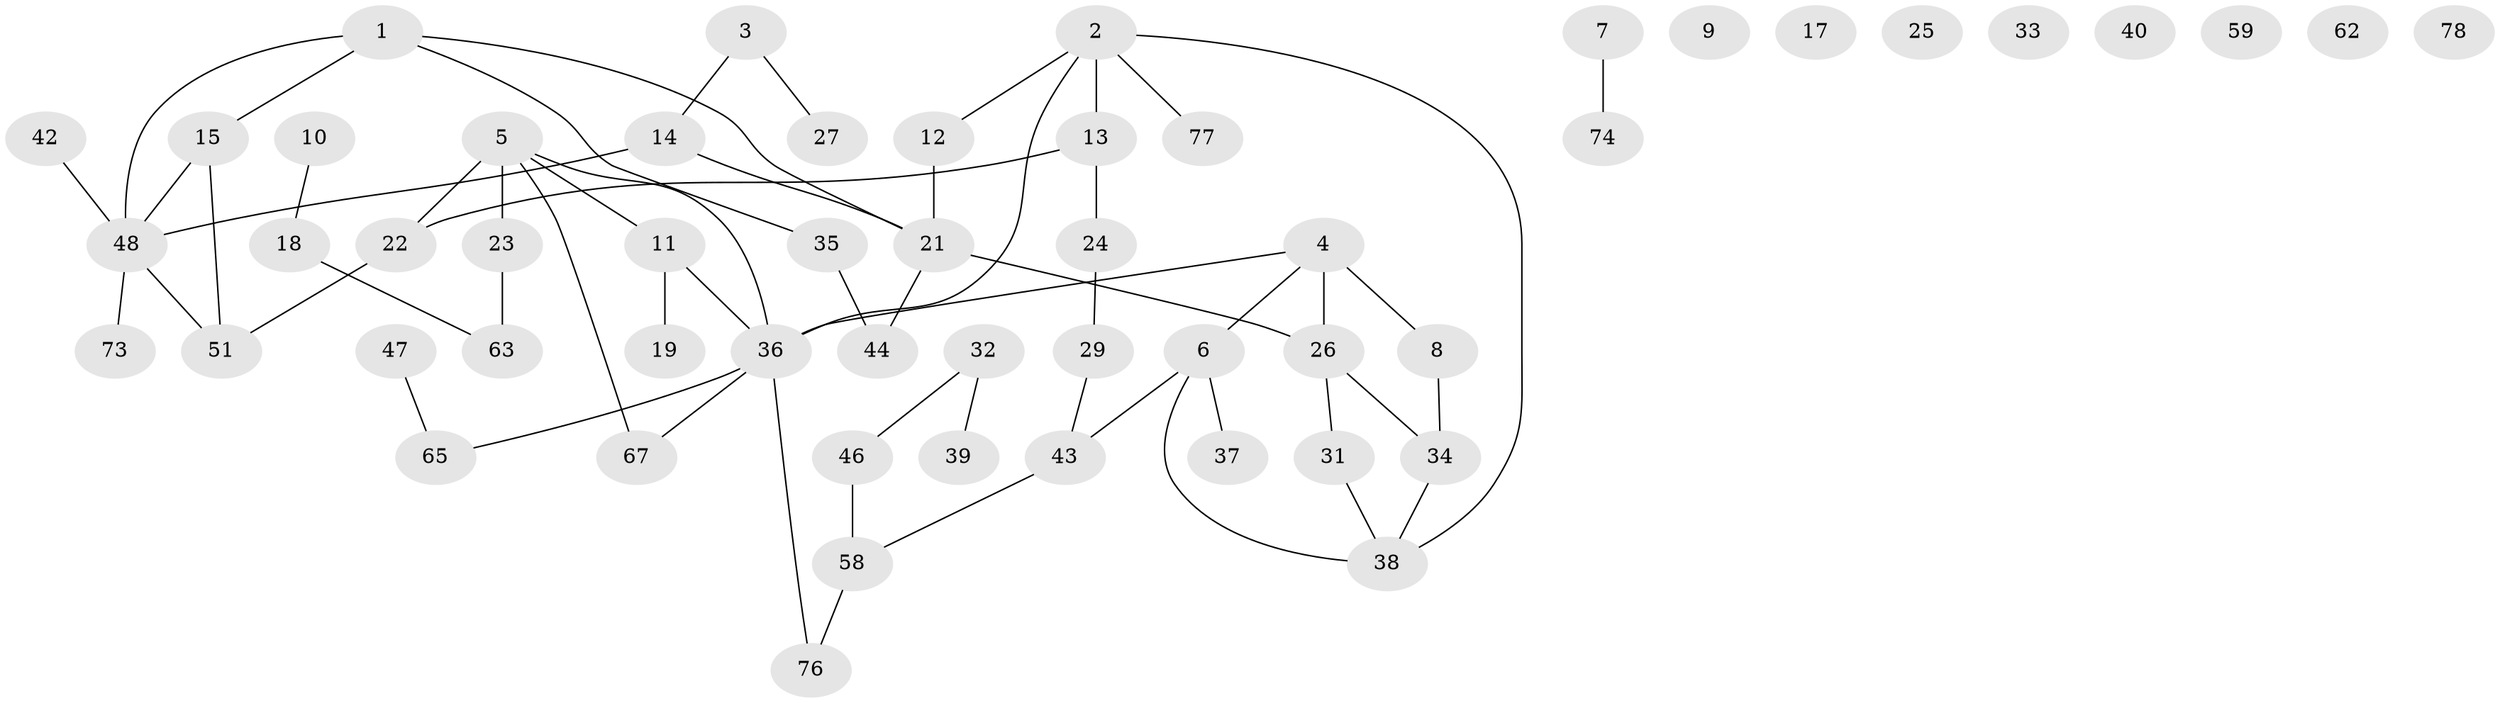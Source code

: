 // Generated by graph-tools (version 1.1) at 2025/23/03/03/25 07:23:29]
// undirected, 54 vertices, 59 edges
graph export_dot {
graph [start="1"]
  node [color=gray90,style=filled];
  1 [super="+20"];
  2 [super="+70"];
  3;
  4 [super="+71"];
  5 [super="+56"];
  6 [super="+61"];
  7;
  8;
  9;
  10;
  11 [super="+49"];
  12 [super="+30"];
  13 [super="+60"];
  14 [super="+16"];
  15 [super="+68"];
  17;
  18 [super="+41"];
  19 [super="+64"];
  21 [super="+54"];
  22 [super="+72"];
  23 [super="+45"];
  24 [super="+57"];
  25;
  26 [super="+28"];
  27;
  29;
  31;
  32;
  33;
  34 [super="+53"];
  35 [super="+55"];
  36 [super="+69"];
  37;
  38 [super="+50"];
  39;
  40;
  42;
  43 [super="+75"];
  44 [super="+66"];
  46;
  47;
  48 [super="+52"];
  51;
  58;
  59;
  62;
  63;
  65;
  67;
  73;
  74;
  76;
  77;
  78;
  1 -- 21;
  1 -- 35;
  1 -- 48;
  1 -- 15;
  2 -- 12;
  2 -- 77;
  2 -- 36;
  2 -- 13;
  2 -- 38;
  3 -- 14;
  3 -- 27;
  4 -- 26 [weight=2];
  4 -- 36;
  4 -- 6;
  4 -- 8;
  5 -- 22;
  5 -- 23;
  5 -- 36;
  5 -- 67;
  5 -- 11;
  6 -- 37;
  6 -- 38;
  6 -- 43;
  7 -- 74;
  8 -- 34;
  10 -- 18;
  11 -- 19;
  11 -- 36;
  12 -- 21;
  13 -- 22;
  13 -- 24;
  14 -- 21 [weight=2];
  14 -- 48;
  15 -- 48;
  15 -- 51;
  18 -- 63;
  21 -- 26;
  21 -- 44;
  22 -- 51;
  23 -- 63;
  24 -- 29;
  26 -- 31;
  26 -- 34;
  29 -- 43;
  31 -- 38;
  32 -- 39;
  32 -- 46;
  34 -- 38;
  35 -- 44;
  36 -- 67;
  36 -- 76;
  36 -- 65;
  42 -- 48;
  43 -- 58;
  46 -- 58;
  47 -- 65;
  48 -- 73;
  48 -- 51;
  58 -- 76;
}
